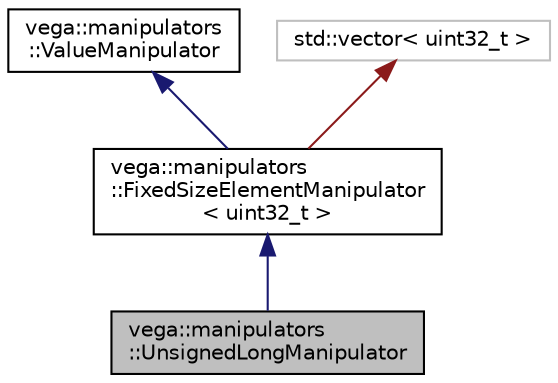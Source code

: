 digraph "vega::manipulators::UnsignedLongManipulator"
{
  edge [fontname="Helvetica",fontsize="10",labelfontname="Helvetica",labelfontsize="10"];
  node [fontname="Helvetica",fontsize="10",shape=record];
  Node4 [label="vega::manipulators\l::UnsignedLongManipulator",height=0.2,width=0.4,color="black", fillcolor="grey75", style="filled", fontcolor="black"];
  Node5 -> Node4 [dir="back",color="midnightblue",fontsize="10",style="solid",fontname="Helvetica"];
  Node5 [label="vega::manipulators\l::FixedSizeElementManipulator\l\< uint32_t \>",height=0.2,width=0.4,color="black", fillcolor="white", style="filled",URL="$classvega_1_1manipulators_1_1FixedSizeElementManipulator.html"];
  Node6 -> Node5 [dir="back",color="midnightblue",fontsize="10",style="solid",fontname="Helvetica"];
  Node6 [label="vega::manipulators\l::ValueManipulator",height=0.2,width=0.4,color="black", fillcolor="white", style="filled",URL="$classvega_1_1manipulators_1_1ValueManipulator.html"];
  Node7 -> Node5 [dir="back",color="firebrick4",fontsize="10",style="solid",fontname="Helvetica"];
  Node7 [label="std::vector\< uint32_t \>",height=0.2,width=0.4,color="grey75", fillcolor="white", style="filled"];
}
